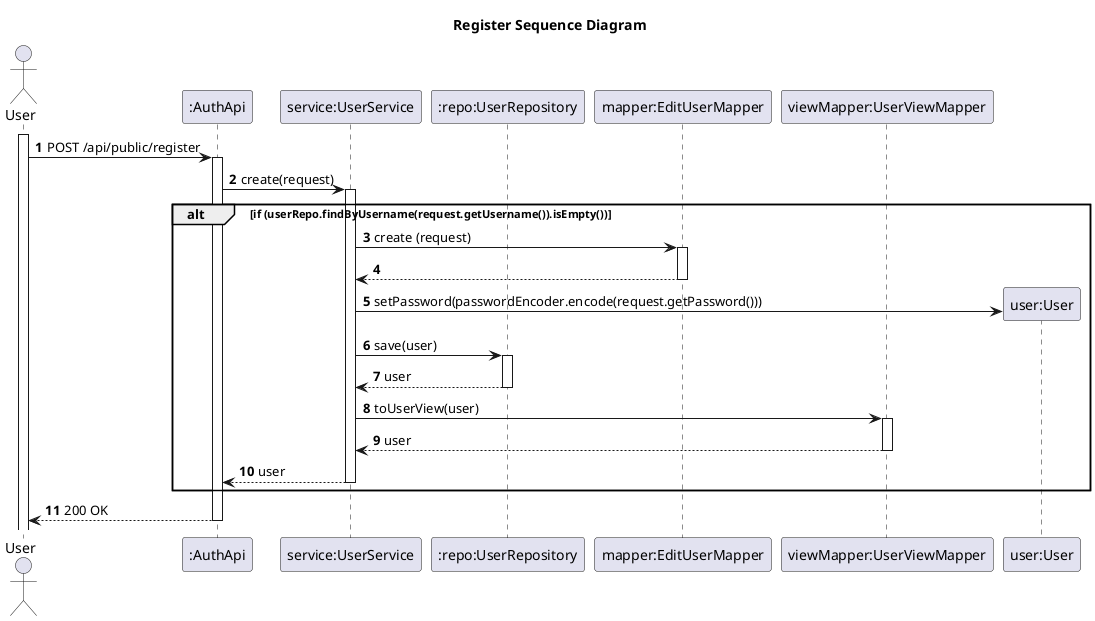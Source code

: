@startuml
'https://plantuml.com/sequence-diagram

title Register Sequence Diagram

autoactivate on
autonumber

actor "User" as User
participant ":AuthApi" as Ctrl
participant "user:User" as usr
participant "service:UserService" as ServiceUser
participant ":repo:UserRepository" as userRepo
participant "mapper:EditUserMapper" as userMapper
participant "viewMapper:UserViewMapper" as viewMapper
participant "user:User" as usr
activate User

User -> Ctrl: POST /api/public/register
    Ctrl -> ServiceUser: create(request)
    alt if (userRepo.findByUsername(request.getUsername()).isEmpty())
    ServiceUser -> userMapper: create (request)
    userMapper --> ServiceUser
    ServiceUser -> usr**: setPassword(passwordEncoder.encode(request.getPassword()))
    ServiceUser -> userRepo: save(user)
    userRepo --> ServiceUser: user
    ServiceUser -> viewMapper: toUserView(user)
    viewMapper --> ServiceUser: user
    ServiceUser --> Ctrl: user
    end
Ctrl --> User: 200 OK

@enduml
